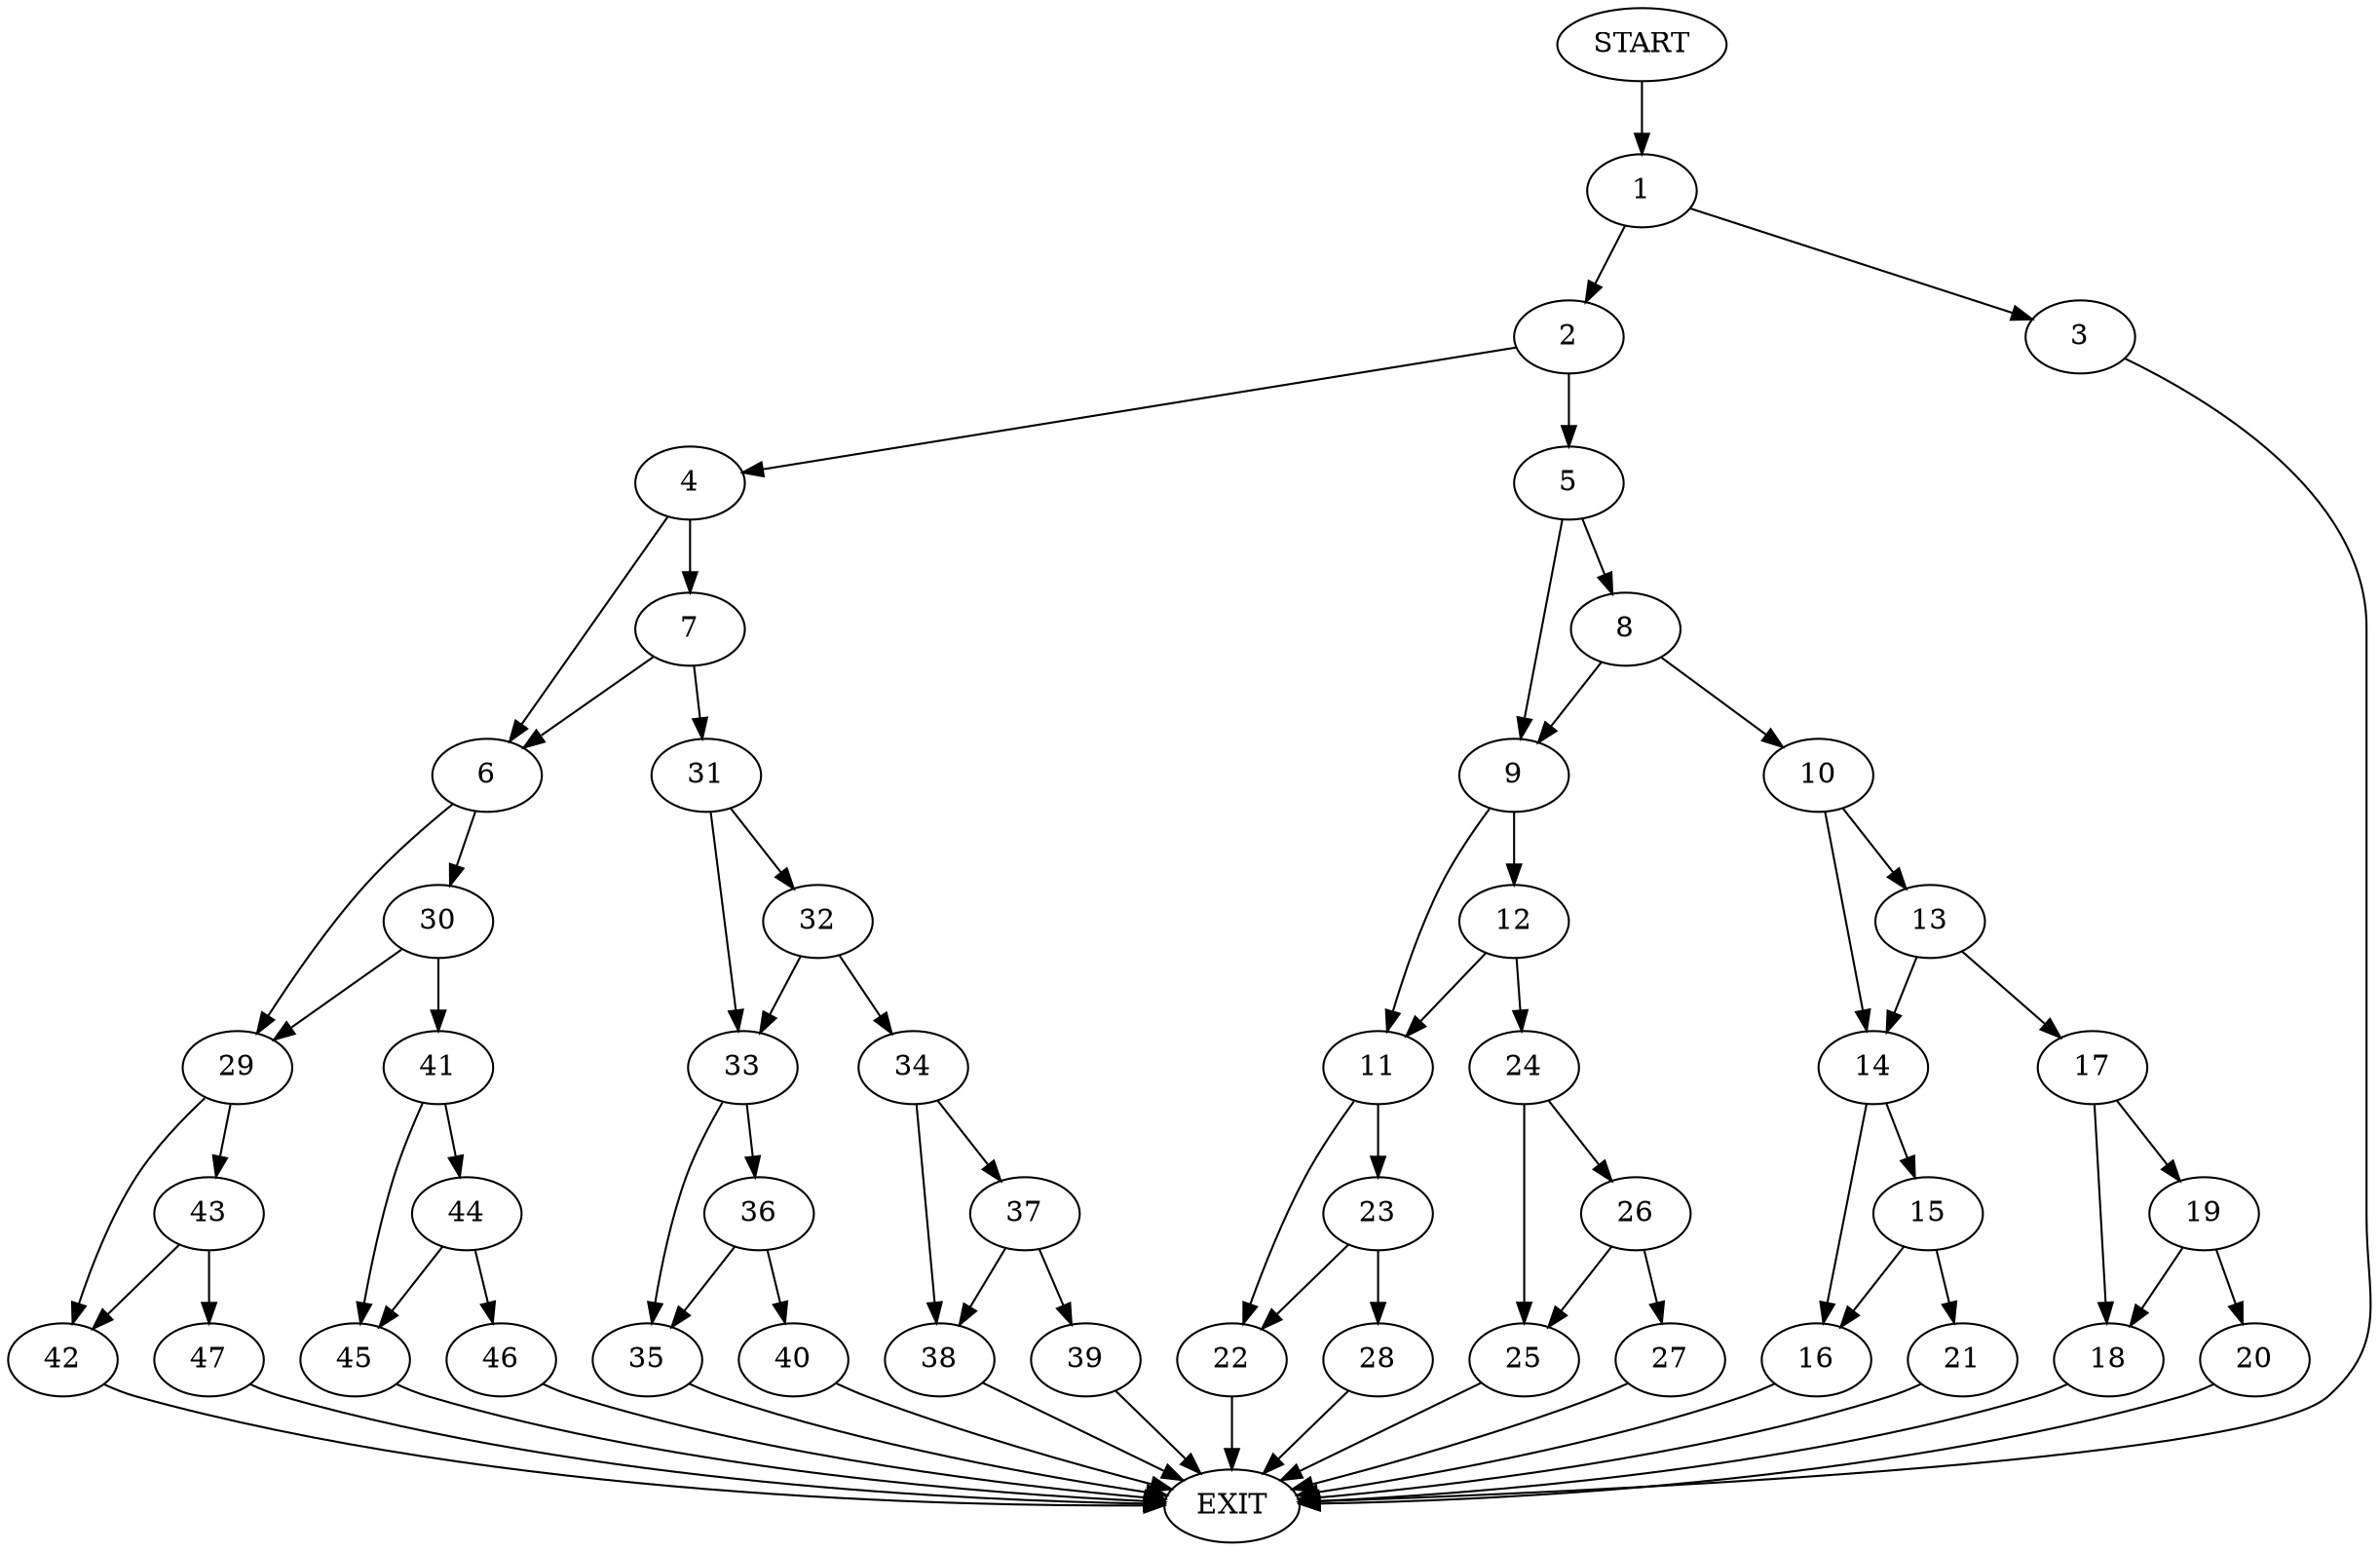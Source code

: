 digraph {
0 [label="START"]
48 [label="EXIT"]
0 -> 1
1 -> 2
1 -> 3
2 -> 4
2 -> 5
3 -> 48
4 -> 6
4 -> 7
5 -> 8
5 -> 9
8 -> 10
8 -> 9
9 -> 11
9 -> 12
10 -> 13
10 -> 14
14 -> 15
14 -> 16
13 -> 17
13 -> 14
17 -> 18
17 -> 19
19 -> 20
19 -> 18
18 -> 48
20 -> 48
15 -> 16
15 -> 21
16 -> 48
21 -> 48
11 -> 22
11 -> 23
12 -> 24
12 -> 11
24 -> 25
24 -> 26
25 -> 48
26 -> 27
26 -> 25
27 -> 48
22 -> 48
23 -> 22
23 -> 28
28 -> 48
6 -> 29
6 -> 30
7 -> 31
7 -> 6
31 -> 32
31 -> 33
32 -> 33
32 -> 34
33 -> 35
33 -> 36
34 -> 37
34 -> 38
37 -> 38
37 -> 39
38 -> 48
39 -> 48
35 -> 48
36 -> 40
36 -> 35
40 -> 48
30 -> 29
30 -> 41
29 -> 42
29 -> 43
41 -> 44
41 -> 45
45 -> 48
44 -> 46
44 -> 45
46 -> 48
42 -> 48
43 -> 42
43 -> 47
47 -> 48
}
